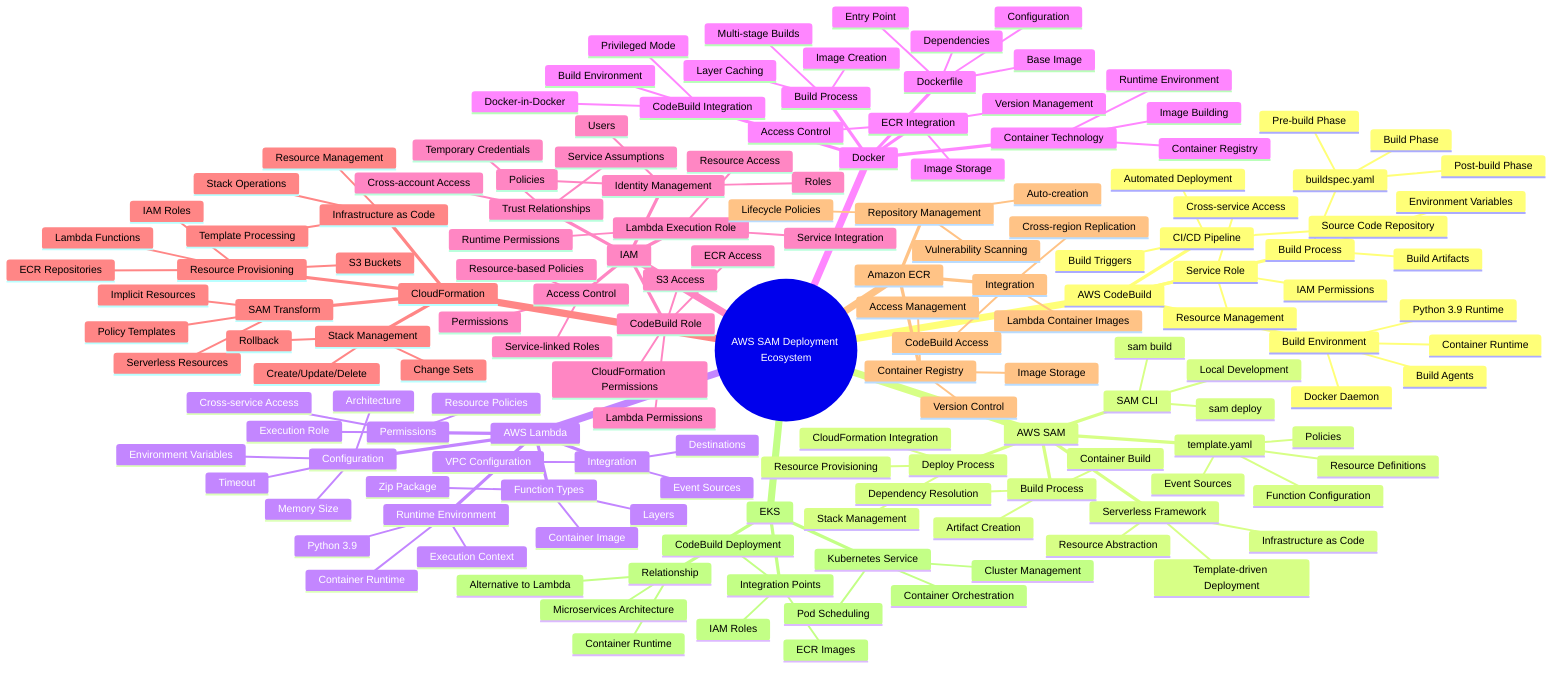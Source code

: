 mindmap
  root((AWS SAM Deployment Ecosystem))
    AWS CodeBuild
      CI/CD Pipeline
        Source Code Repository
        Build Triggers
        Automated Deployment
      Build Environment
        Container Runtime
        Docker Daemon
        Python 3.9 Runtime
        Build Agents
      Build Process
        buildspec.yaml
          Pre-build Phase
          Build Phase
          Post-build Phase
        Build Artifacts
        Environment Variables
      Service Role
        IAM Permissions
        Cross-service Access
        Resource Management
    
    AWS SAM
      Serverless Framework
        Infrastructure as Code
        Template-driven Deployment
        Resource Abstraction
      SAM CLI
        sam build
        sam deploy
        Local Development
      template.yaml
        Resource Definitions
        Function Configuration
        Event Sources
        Policies
      Build Process
        Container Build
        Dependency Resolution
        Artifact Creation
      Deploy Process
        CloudFormation Integration
        Stack Management
        Resource Provisioning
    
    AWS Lambda
      Function Types
        Zip Package
        Container Image
        Layers
      Runtime Environment
        Python 3.9
        Container Runtime
        Execution Context
      Configuration
        Memory Size
        Timeout
        Architecture
        Environment Variables
      Permissions
        Execution Role
        Resource Policies
        Cross-service Access
      Integration
        Event Sources
        Destinations
        VPC Configuration
    
    Docker
      Container Technology
        Image Building
        Container Registry
        Runtime Environment
      Dockerfile
        Base Image
        Dependencies
        Entry Point
        Configuration
      ECR Integration
        Image Storage
        Version Management
        Access Control
      Build Process
        Image Creation
        Layer Caching
        Multi-stage Builds
      CodeBuild Integration
        Privileged Mode
        Docker-in-Docker
        Build Environment
    
    IAM
      Identity Management
        Users
        Roles
        Policies
      Access Control
        Permissions
        Resource-based Policies
        Service-linked Roles
      CodeBuild Role
        CloudFormation Permissions
        Lambda Permissions
        S3 Access
        ECR Access
      Lambda Execution Role
        Runtime Permissions
        Service Integration
        Resource Access
      Trust Relationships
        Service Assumptions
        Cross-account Access
        Temporary Credentials
    
    CloudFormation
      Infrastructure as Code
        Template Processing
        Resource Management
        Stack Operations
      SAM Transform
        Serverless Resources
        Implicit Resources
        Policy Templates
      Stack Management
        Create/Update/Delete
        Change Sets
        Rollback
      Resource Provisioning
        Lambda Functions
        IAM Roles
        S3 Buckets
        ECR Repositories
    
    Amazon ECR
      Container Registry
        Image Storage
        Version Control
        Access Management
      Repository Management
        Auto-creation
        Lifecycle Policies
        Vulnerability Scanning
      Integration
        Lambda Container Images
        CodeBuild Access
        Cross-region Replication
    
    EKS
      Kubernetes Service
        Container Orchestration
        Cluster Management
        Pod Scheduling
      Relationship
        Alternative to Lambda
        Container Runtime
        Microservices Architecture
      Integration Points
        ECR Images
        IAM Roles
        CodeBuild Deployment